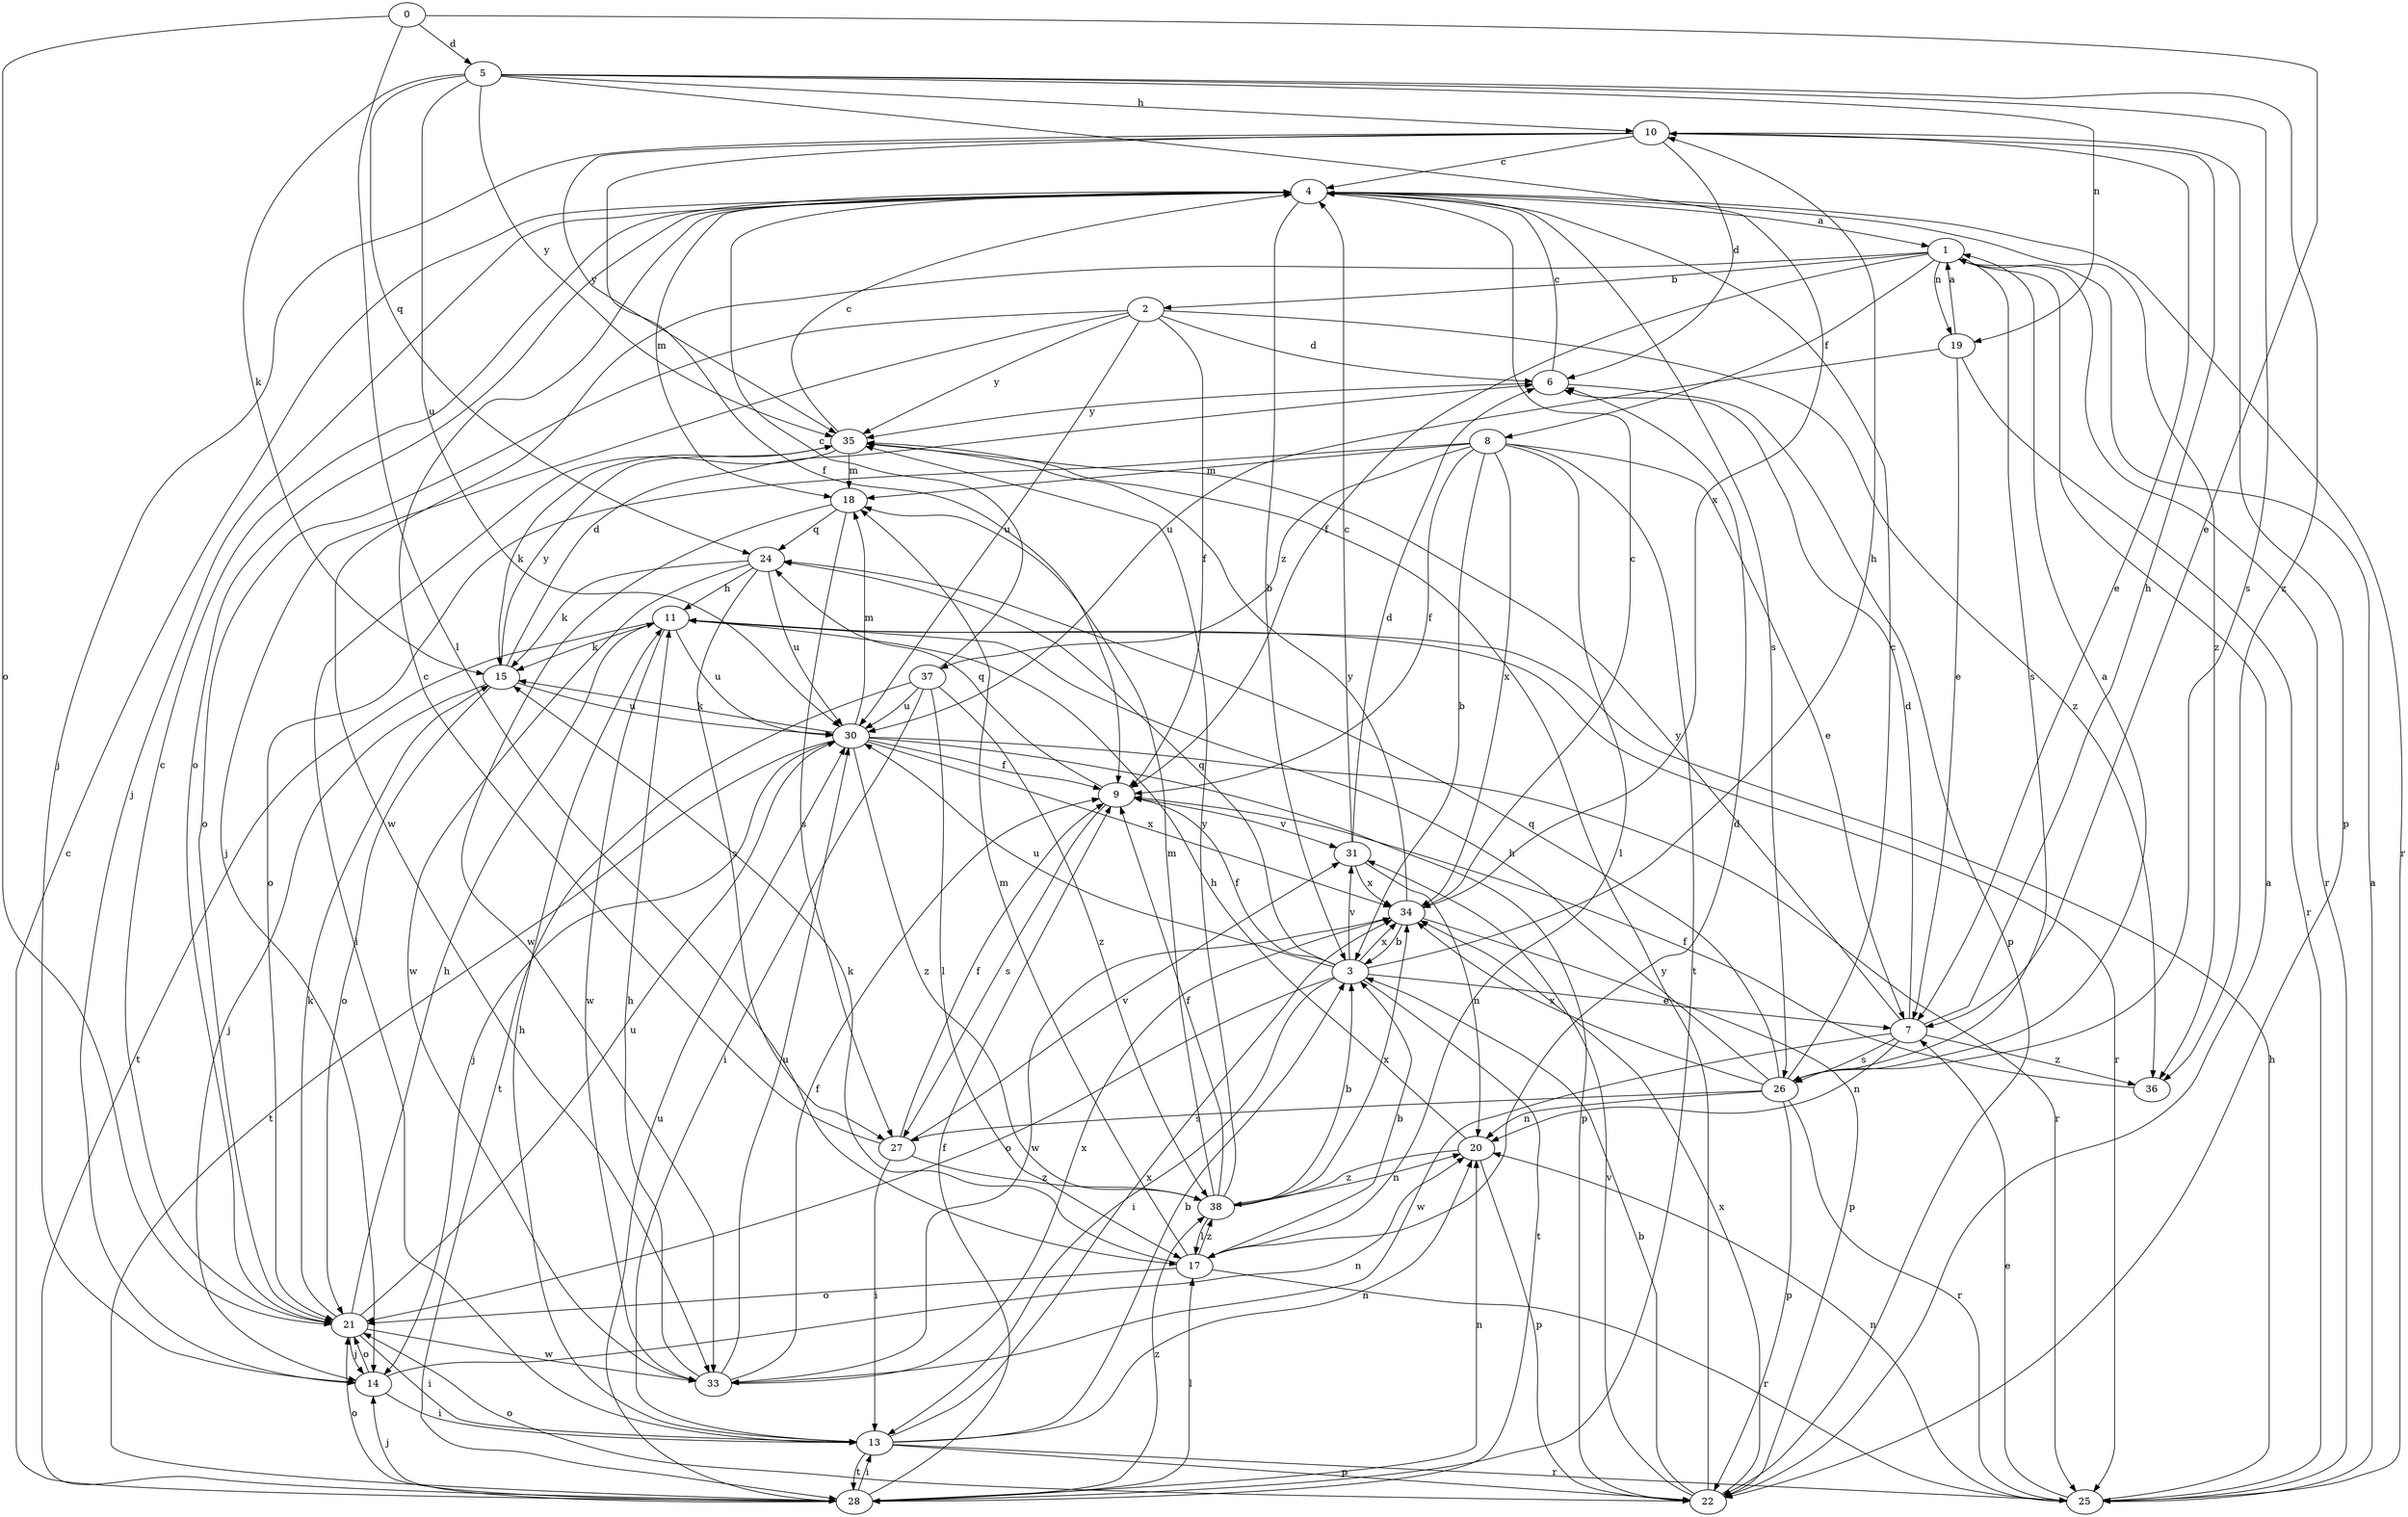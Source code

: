 strict digraph  {
0;
1;
2;
3;
4;
5;
6;
7;
8;
9;
10;
11;
13;
14;
15;
17;
18;
19;
20;
21;
22;
24;
25;
26;
27;
28;
30;
31;
33;
34;
35;
36;
37;
38;
0 -> 5  [label=d];
0 -> 7  [label=e];
0 -> 17  [label=l];
0 -> 21  [label=o];
1 -> 2  [label=b];
1 -> 8  [label=f];
1 -> 9  [label=f];
1 -> 19  [label=n];
1 -> 25  [label=r];
1 -> 26  [label=s];
1 -> 33  [label=w];
2 -> 6  [label=d];
2 -> 9  [label=f];
2 -> 14  [label=j];
2 -> 21  [label=o];
2 -> 30  [label=u];
2 -> 35  [label=y];
2 -> 36  [label=z];
3 -> 7  [label=e];
3 -> 9  [label=f];
3 -> 10  [label=h];
3 -> 13  [label=i];
3 -> 21  [label=o];
3 -> 24  [label=q];
3 -> 28  [label=t];
3 -> 30  [label=u];
3 -> 31  [label=v];
3 -> 34  [label=x];
4 -> 1  [label=a];
4 -> 3  [label=b];
4 -> 14  [label=j];
4 -> 18  [label=m];
4 -> 21  [label=o];
4 -> 25  [label=r];
4 -> 26  [label=s];
4 -> 36  [label=z];
5 -> 10  [label=h];
5 -> 15  [label=k];
5 -> 19  [label=n];
5 -> 24  [label=q];
5 -> 26  [label=s];
5 -> 30  [label=u];
5 -> 34  [label=x];
5 -> 35  [label=y];
5 -> 36  [label=z];
6 -> 4  [label=c];
6 -> 22  [label=p];
6 -> 35  [label=y];
7 -> 6  [label=d];
7 -> 10  [label=h];
7 -> 20  [label=n];
7 -> 26  [label=s];
7 -> 33  [label=w];
7 -> 35  [label=y];
7 -> 36  [label=z];
8 -> 3  [label=b];
8 -> 7  [label=e];
8 -> 9  [label=f];
8 -> 17  [label=l];
8 -> 18  [label=m];
8 -> 21  [label=o];
8 -> 28  [label=t];
8 -> 34  [label=x];
8 -> 37  [label=z];
9 -> 24  [label=q];
9 -> 27  [label=s];
9 -> 31  [label=v];
10 -> 4  [label=c];
10 -> 6  [label=d];
10 -> 7  [label=e];
10 -> 9  [label=f];
10 -> 14  [label=j];
10 -> 22  [label=p];
10 -> 35  [label=y];
11 -> 15  [label=k];
11 -> 25  [label=r];
11 -> 28  [label=t];
11 -> 30  [label=u];
11 -> 33  [label=w];
13 -> 3  [label=b];
13 -> 11  [label=h];
13 -> 20  [label=n];
13 -> 22  [label=p];
13 -> 25  [label=r];
13 -> 28  [label=t];
13 -> 34  [label=x];
14 -> 13  [label=i];
14 -> 20  [label=n];
14 -> 21  [label=o];
15 -> 6  [label=d];
15 -> 14  [label=j];
15 -> 21  [label=o];
15 -> 30  [label=u];
15 -> 35  [label=y];
17 -> 3  [label=b];
17 -> 6  [label=d];
17 -> 15  [label=k];
17 -> 18  [label=m];
17 -> 21  [label=o];
17 -> 25  [label=r];
17 -> 38  [label=z];
18 -> 24  [label=q];
18 -> 27  [label=s];
18 -> 33  [label=w];
19 -> 1  [label=a];
19 -> 7  [label=e];
19 -> 25  [label=r];
19 -> 30  [label=u];
20 -> 11  [label=h];
20 -> 22  [label=p];
20 -> 38  [label=z];
21 -> 4  [label=c];
21 -> 11  [label=h];
21 -> 13  [label=i];
21 -> 14  [label=j];
21 -> 15  [label=k];
21 -> 30  [label=u];
21 -> 33  [label=w];
22 -> 1  [label=a];
22 -> 3  [label=b];
22 -> 21  [label=o];
22 -> 31  [label=v];
22 -> 34  [label=x];
22 -> 35  [label=y];
24 -> 11  [label=h];
24 -> 15  [label=k];
24 -> 27  [label=s];
24 -> 30  [label=u];
24 -> 33  [label=w];
25 -> 1  [label=a];
25 -> 7  [label=e];
25 -> 11  [label=h];
25 -> 20  [label=n];
26 -> 1  [label=a];
26 -> 4  [label=c];
26 -> 11  [label=h];
26 -> 20  [label=n];
26 -> 22  [label=p];
26 -> 24  [label=q];
26 -> 25  [label=r];
26 -> 27  [label=s];
26 -> 34  [label=x];
27 -> 4  [label=c];
27 -> 9  [label=f];
27 -> 13  [label=i];
27 -> 31  [label=v];
27 -> 38  [label=z];
28 -> 4  [label=c];
28 -> 9  [label=f];
28 -> 13  [label=i];
28 -> 14  [label=j];
28 -> 17  [label=l];
28 -> 20  [label=n];
28 -> 21  [label=o];
28 -> 30  [label=u];
28 -> 38  [label=z];
30 -> 9  [label=f];
30 -> 14  [label=j];
30 -> 15  [label=k];
30 -> 18  [label=m];
30 -> 22  [label=p];
30 -> 25  [label=r];
30 -> 28  [label=t];
30 -> 34  [label=x];
30 -> 38  [label=z];
31 -> 4  [label=c];
31 -> 6  [label=d];
31 -> 20  [label=n];
31 -> 34  [label=x];
33 -> 9  [label=f];
33 -> 11  [label=h];
33 -> 30  [label=u];
33 -> 34  [label=x];
34 -> 3  [label=b];
34 -> 4  [label=c];
34 -> 22  [label=p];
34 -> 33  [label=w];
34 -> 35  [label=y];
35 -> 4  [label=c];
35 -> 13  [label=i];
35 -> 15  [label=k];
35 -> 18  [label=m];
36 -> 9  [label=f];
37 -> 4  [label=c];
37 -> 13  [label=i];
37 -> 17  [label=l];
37 -> 28  [label=t];
37 -> 30  [label=u];
37 -> 38  [label=z];
38 -> 3  [label=b];
38 -> 9  [label=f];
38 -> 17  [label=l];
38 -> 18  [label=m];
38 -> 20  [label=n];
38 -> 34  [label=x];
38 -> 35  [label=y];
}
